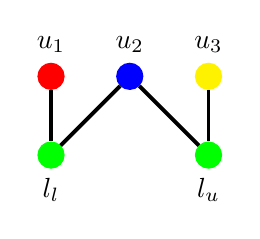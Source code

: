\begin{tikzpicture}
	\node[shape=circle,draw=red,fill=red,label=above:$u_1$] (1)  {};
	\node[shape=circle,draw=blue,fill=blue,label=above:$u_2$] (3) [right of=1] {};
	\node[shape=circle,draw=yellow,fill=yellow,label=above:$u_3$] (5) [right of=3] {};
	\node[shape=circle,draw=green,fill=green,label=below:$l_l$] (a) [below of=1] {};
	\node[shape=circle,draw=green,fill=green,label=below:$l_u$] (c) [below of=5] {};

	\draw (1) [line width=0.5mm] -- (a);
	\draw (3) [line width=0.5mm] -- (a);
	\draw (3) [line width=0.5mm] -- (c);
	\draw (5) [line width=0.5mm] -- (c);
\end{tikzpicture}

 